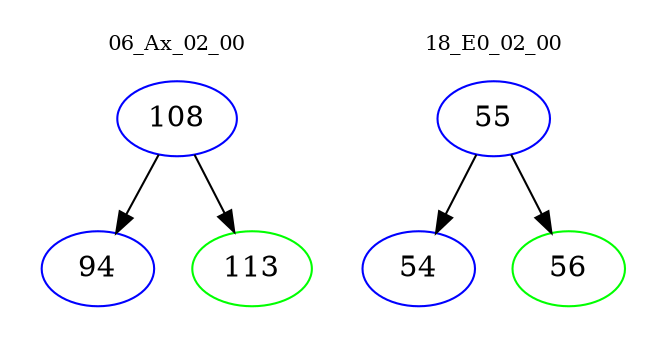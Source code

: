 digraph{
subgraph cluster_0 {
color = white
label = "06_Ax_02_00";
fontsize=10;
T0_108 [label="108", color="blue"]
T0_108 -> T0_94 [color="black"]
T0_94 [label="94", color="blue"]
T0_108 -> T0_113 [color="black"]
T0_113 [label="113", color="green"]
}
subgraph cluster_1 {
color = white
label = "18_E0_02_00";
fontsize=10;
T1_55 [label="55", color="blue"]
T1_55 -> T1_54 [color="black"]
T1_54 [label="54", color="blue"]
T1_55 -> T1_56 [color="black"]
T1_56 [label="56", color="green"]
}
}
